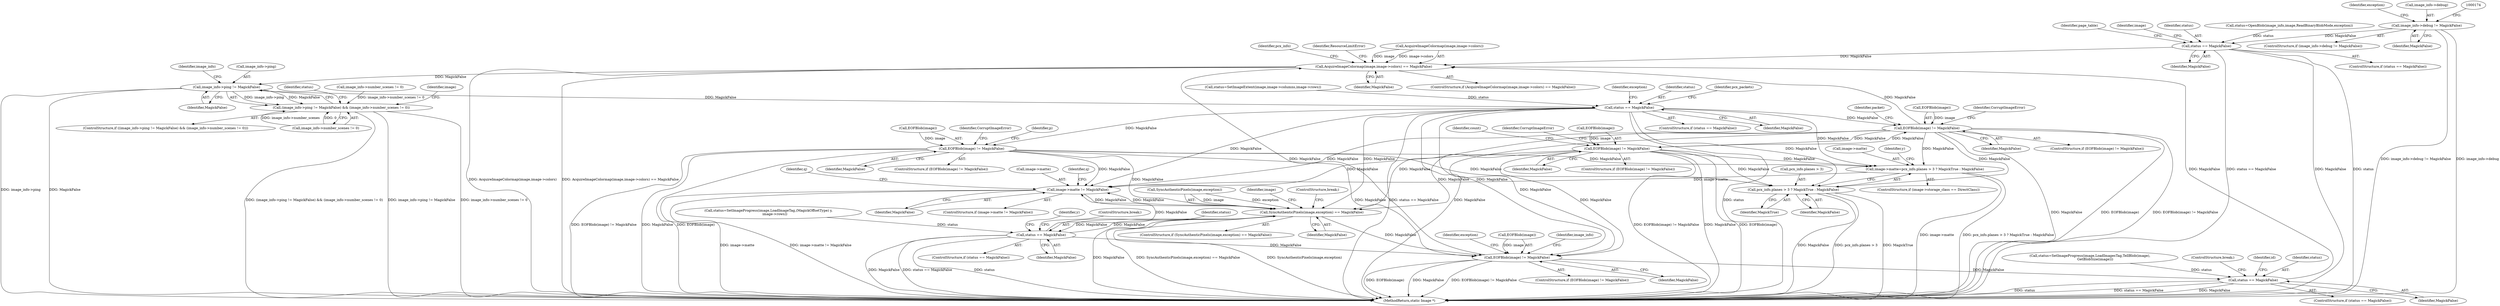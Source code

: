 digraph "0_ImageMagick_f6e9d0d9955e85bdd7540b251cd50d598dacc5e6_44@pointer" {
"1000168" [label="(Call,image_info->debug != MagickFalse)"];
"1000206" [label="(Call,status == MagickFalse)"];
"1000608" [label="(Call,AcquireImageColormap(image,image->colors) == MagickFalse)"];
"1000715" [label="(Call,image_info->ping != MagickFalse)"];
"1000714" [label="(Call,(image_info->ping != MagickFalse) && (image_info->number_scenes != 0))"];
"1000751" [label="(Call,status == MagickFalse)"];
"1000895" [label="(Call,EOFBlob(image) != MagickFalse)"];
"1000990" [label="(Call,image->matte=pcx_info.planes > 3 ? MagickTrue : MagickFalse)"];
"1001710" [label="(Call,image->matte != MagickFalse)"];
"1001724" [label="(Call,SyncAuthenticPixels(image,exception) == MagickFalse)"];
"1001751" [label="(Call,status == MagickFalse)"];
"1001776" [label="(Call,EOFBlob(image) != MagickFalse)"];
"1001894" [label="(Call,status == MagickFalse)"];
"1000994" [label="(Call,pcx_info.planes > 3 ? MagickTrue : MagickFalse)"];
"1000922" [label="(Call,EOFBlob(image) != MagickFalse)"];
"1000958" [label="(Call,EOFBlob(image) != MagickFalse)"];
"1000219" [label="(Identifier,page_table)"];
"1001725" [label="(Call,SyncAuthenticPixels(image,exception))"];
"1001739" [label="(Call,status=SetImageProgress(image,LoadImageTag,(MagickOffsetType) y,\n            image->rows))"];
"1001884" [label="(Call,status=SetImageProgress(image,LoadImagesTag,TellBlob(image),\n          GetBlobSize(image)))"];
"1001896" [label="(Identifier,MagickFalse)"];
"1001897" [label="(ControlStructure,break;)"];
"1001894" [label="(Call,status == MagickFalse)"];
"1000923" [label="(Call,EOFBlob(image))"];
"1001710" [label="(Call,image->matte != MagickFalse)"];
"1000750" [label="(ControlStructure,if (status == MagickFalse))"];
"1000963" [label="(Identifier,CorruptImageError)"];
"1000994" [label="(Call,pcx_info.planes > 3 ? MagickTrue : MagickFalse)"];
"1001191" [label="(Identifier,y)"];
"1000614" [label="(Identifier,MagickFalse)"];
"1000898" [label="(Identifier,MagickFalse)"];
"1000172" [label="(Identifier,MagickFalse)"];
"1001733" [label="(Identifier,image)"];
"1000756" [label="(Identifier,exception)"];
"1001754" [label="(ControlStructure,break;)"];
"1000716" [label="(Call,image_info->ping)"];
"1001723" [label="(ControlStructure,if (SyncAuthenticPixels(image,exception) == MagickFalse))"];
"1001893" [label="(ControlStructure,if (status == MagickFalse))"];
"1001782" [label="(Identifier,exception)"];
"1000991" [label="(Call,image->matte)"];
"1000959" [label="(Call,EOFBlob(image))"];
"1000961" [label="(Identifier,MagickFalse)"];
"1000895" [label="(Call,EOFBlob(image) != MagickFalse)"];
"1001777" [label="(Call,EOFBlob(image))"];
"1000328" [label="(Identifier,id)"];
"1000925" [label="(Identifier,MagickFalse)"];
"1001724" [label="(Call,SyncAuthenticPixels(image,exception) == MagickFalse)"];
"1000719" [label="(Identifier,MagickFalse)"];
"1000211" [label="(Identifier,image)"];
"1001000" [label="(Identifier,MagickTrue)"];
"1000167" [label="(ControlStructure,if (image_info->debug != MagickFalse))"];
"1000205" [label="(ControlStructure,if (status == MagickFalse))"];
"1000714" [label="(Call,(image_info->ping != MagickFalse) && (image_info->number_scenes != 0))"];
"1000958" [label="(Call,EOFBlob(image) != MagickFalse)"];
"1001722" [label="(Identifier,q)"];
"1001714" [label="(Identifier,MagickFalse)"];
"1000184" [label="(Identifier,exception)"];
"1000722" [label="(Identifier,image_info)"];
"1000752" [label="(Identifier,status)"];
"1000715" [label="(Call,image_info->ping != MagickFalse)"];
"1000207" [label="(Identifier,status)"];
"1000905" [label="(Identifier,p)"];
"1001775" [label="(ControlStructure,if (EOFBlob(image) != MagickFalse))"];
"1000921" [label="(ControlStructure,if (EOFBlob(image) != MagickFalse))"];
"1001711" [label="(Call,image->matte)"];
"1000608" [label="(Call,AcquireImageColormap(image,image->colors) == MagickFalse)"];
"1000753" [label="(Identifier,MagickFalse)"];
"1000609" [label="(Call,AcquireImageColormap(image,image->colors))"];
"1001001" [label="(Identifier,MagickFalse)"];
"1000622" [label="(Identifier,pcx_info)"];
"1000741" [label="(Identifier,status)"];
"1000957" [label="(ControlStructure,if (EOFBlob(image) != MagickFalse))"];
"1000169" [label="(Call,image_info->debug)"];
"1001779" [label="(Identifier,MagickFalse)"];
"1000168" [label="(Call,image_info->debug != MagickFalse)"];
"1000713" [label="(ControlStructure,if ((image_info->ping != MagickFalse) && (image_info->number_scenes != 0)))"];
"1001790" [label="(Call,image_info->number_scenes != 0)"];
"1000922" [label="(Call,EOFBlob(image) != MagickFalse)"];
"1000206" [label="(Call,status == MagickFalse)"];
"1001709" [label="(ControlStructure,if (image->matte != MagickFalse))"];
"1001750" [label="(ControlStructure,if (status == MagickFalse))"];
"1001752" [label="(Identifier,status)"];
"1000927" [label="(Identifier,CorruptImageError)"];
"1000932" [label="(Identifier,packet)"];
"1000896" [label="(Call,EOFBlob(image))"];
"1001917" [label="(MethodReturn,static Image *)"];
"1001729" [label="(ControlStructure,break;)"];
"1000728" [label="(Identifier,image)"];
"1000900" [label="(Identifier,CorruptImageError)"];
"1001895" [label="(Identifier,status)"];
"1000995" [label="(Call,pcx_info.planes > 3)"];
"1001716" [label="(Identifier,q)"];
"1000198" [label="(Call,status=OpenBlob(image_info,image,ReadBinaryBlobMode,exception))"];
"1000765" [label="(Identifier,pcx_packets)"];
"1000607" [label="(ControlStructure,if (AcquireImageColormap(image,image->colors) == MagickFalse))"];
"1000894" [label="(ControlStructure,if (EOFBlob(image) != MagickFalse))"];
"1000984" [label="(ControlStructure,if (image->storage_class == DirectClass))"];
"1001751" [label="(Call,status == MagickFalse)"];
"1000720" [label="(Call,image_info->number_scenes != 0)"];
"1000967" [label="(Identifier,count)"];
"1000751" [label="(Call,status == MagickFalse)"];
"1000616" [label="(Identifier,ResourceLimitError)"];
"1000990" [label="(Call,image->matte=pcx_info.planes > 3 ? MagickTrue : MagickFalse)"];
"1001728" [label="(Identifier,MagickFalse)"];
"1001792" [label="(Identifier,image_info)"];
"1001753" [label="(Identifier,MagickFalse)"];
"1001776" [label="(Call,EOFBlob(image) != MagickFalse)"];
"1000208" [label="(Identifier,MagickFalse)"];
"1001181" [label="(Identifier,y)"];
"1000740" [label="(Call,status=SetImageExtent(image,image->columns,image->rows))"];
"1000168" -> "1000167"  [label="AST: "];
"1000168" -> "1000172"  [label="CFG: "];
"1000169" -> "1000168"  [label="AST: "];
"1000172" -> "1000168"  [label="AST: "];
"1000174" -> "1000168"  [label="CFG: "];
"1000184" -> "1000168"  [label="CFG: "];
"1000168" -> "1001917"  [label="DDG: image_info->debug != MagickFalse"];
"1000168" -> "1001917"  [label="DDG: image_info->debug"];
"1000168" -> "1000206"  [label="DDG: MagickFalse"];
"1000206" -> "1000205"  [label="AST: "];
"1000206" -> "1000208"  [label="CFG: "];
"1000207" -> "1000206"  [label="AST: "];
"1000208" -> "1000206"  [label="AST: "];
"1000211" -> "1000206"  [label="CFG: "];
"1000219" -> "1000206"  [label="CFG: "];
"1000206" -> "1001917"  [label="DDG: status == MagickFalse"];
"1000206" -> "1001917"  [label="DDG: MagickFalse"];
"1000206" -> "1001917"  [label="DDG: status"];
"1000198" -> "1000206"  [label="DDG: status"];
"1000206" -> "1000608"  [label="DDG: MagickFalse"];
"1000608" -> "1000607"  [label="AST: "];
"1000608" -> "1000614"  [label="CFG: "];
"1000609" -> "1000608"  [label="AST: "];
"1000614" -> "1000608"  [label="AST: "];
"1000616" -> "1000608"  [label="CFG: "];
"1000622" -> "1000608"  [label="CFG: "];
"1000608" -> "1001917"  [label="DDG: AcquireImageColormap(image,image->colors) == MagickFalse"];
"1000608" -> "1001917"  [label="DDG: AcquireImageColormap(image,image->colors)"];
"1000609" -> "1000608"  [label="DDG: image"];
"1000609" -> "1000608"  [label="DDG: image->colors"];
"1001894" -> "1000608"  [label="DDG: MagickFalse"];
"1000922" -> "1000608"  [label="DDG: MagickFalse"];
"1001776" -> "1000608"  [label="DDG: MagickFalse"];
"1000608" -> "1000715"  [label="DDG: MagickFalse"];
"1000715" -> "1000714"  [label="AST: "];
"1000715" -> "1000719"  [label="CFG: "];
"1000716" -> "1000715"  [label="AST: "];
"1000719" -> "1000715"  [label="AST: "];
"1000722" -> "1000715"  [label="CFG: "];
"1000714" -> "1000715"  [label="CFG: "];
"1000715" -> "1001917"  [label="DDG: image_info->ping"];
"1000715" -> "1001917"  [label="DDG: MagickFalse"];
"1000715" -> "1000714"  [label="DDG: image_info->ping"];
"1000715" -> "1000714"  [label="DDG: MagickFalse"];
"1000715" -> "1000751"  [label="DDG: MagickFalse"];
"1000714" -> "1000713"  [label="AST: "];
"1000714" -> "1000720"  [label="CFG: "];
"1000720" -> "1000714"  [label="AST: "];
"1000728" -> "1000714"  [label="CFG: "];
"1000741" -> "1000714"  [label="CFG: "];
"1000714" -> "1001917"  [label="DDG: (image_info->ping != MagickFalse) && (image_info->number_scenes != 0)"];
"1000714" -> "1001917"  [label="DDG: image_info->ping != MagickFalse"];
"1000714" -> "1001917"  [label="DDG: image_info->number_scenes != 0"];
"1000720" -> "1000714"  [label="DDG: image_info->number_scenes"];
"1000720" -> "1000714"  [label="DDG: 0"];
"1001790" -> "1000714"  [label="DDG: image_info->number_scenes != 0"];
"1000751" -> "1000750"  [label="AST: "];
"1000751" -> "1000753"  [label="CFG: "];
"1000752" -> "1000751"  [label="AST: "];
"1000753" -> "1000751"  [label="AST: "];
"1000756" -> "1000751"  [label="CFG: "];
"1000765" -> "1000751"  [label="CFG: "];
"1000751" -> "1001917"  [label="DDG: status == MagickFalse"];
"1000751" -> "1001917"  [label="DDG: MagickFalse"];
"1000751" -> "1001917"  [label="DDG: status"];
"1000740" -> "1000751"  [label="DDG: status"];
"1000751" -> "1000895"  [label="DDG: MagickFalse"];
"1000751" -> "1000922"  [label="DDG: MagickFalse"];
"1000751" -> "1000990"  [label="DDG: MagickFalse"];
"1000751" -> "1000994"  [label="DDG: MagickFalse"];
"1000751" -> "1001710"  [label="DDG: MagickFalse"];
"1000751" -> "1001724"  [label="DDG: MagickFalse"];
"1000751" -> "1001776"  [label="DDG: MagickFalse"];
"1000895" -> "1000894"  [label="AST: "];
"1000895" -> "1000898"  [label="CFG: "];
"1000896" -> "1000895"  [label="AST: "];
"1000898" -> "1000895"  [label="AST: "];
"1000900" -> "1000895"  [label="CFG: "];
"1000905" -> "1000895"  [label="CFG: "];
"1000895" -> "1001917"  [label="DDG: EOFBlob(image) != MagickFalse"];
"1000895" -> "1001917"  [label="DDG: MagickFalse"];
"1000895" -> "1001917"  [label="DDG: EOFBlob(image)"];
"1000896" -> "1000895"  [label="DDG: image"];
"1000895" -> "1000990"  [label="DDG: MagickFalse"];
"1000895" -> "1000994"  [label="DDG: MagickFalse"];
"1000895" -> "1001710"  [label="DDG: MagickFalse"];
"1000895" -> "1001724"  [label="DDG: MagickFalse"];
"1000895" -> "1001776"  [label="DDG: MagickFalse"];
"1000990" -> "1000984"  [label="AST: "];
"1000990" -> "1000994"  [label="CFG: "];
"1000991" -> "1000990"  [label="AST: "];
"1000994" -> "1000990"  [label="AST: "];
"1001181" -> "1000990"  [label="CFG: "];
"1000990" -> "1001917"  [label="DDG: image->matte"];
"1000990" -> "1001917"  [label="DDG: pcx_info.planes > 3 ? MagickTrue : MagickFalse"];
"1000922" -> "1000990"  [label="DDG: MagickFalse"];
"1000958" -> "1000990"  [label="DDG: MagickFalse"];
"1000990" -> "1001710"  [label="DDG: image->matte"];
"1001710" -> "1001709"  [label="AST: "];
"1001710" -> "1001714"  [label="CFG: "];
"1001711" -> "1001710"  [label="AST: "];
"1001714" -> "1001710"  [label="AST: "];
"1001716" -> "1001710"  [label="CFG: "];
"1001722" -> "1001710"  [label="CFG: "];
"1001710" -> "1001917"  [label="DDG: image->matte"];
"1001710" -> "1001917"  [label="DDG: image->matte != MagickFalse"];
"1000922" -> "1001710"  [label="DDG: MagickFalse"];
"1001724" -> "1001710"  [label="DDG: MagickFalse"];
"1001751" -> "1001710"  [label="DDG: MagickFalse"];
"1000958" -> "1001710"  [label="DDG: MagickFalse"];
"1001710" -> "1001724"  [label="DDG: MagickFalse"];
"1001724" -> "1001723"  [label="AST: "];
"1001724" -> "1001728"  [label="CFG: "];
"1001725" -> "1001724"  [label="AST: "];
"1001728" -> "1001724"  [label="AST: "];
"1001729" -> "1001724"  [label="CFG: "];
"1001733" -> "1001724"  [label="CFG: "];
"1001724" -> "1001917"  [label="DDG: SyncAuthenticPixels(image,exception) == MagickFalse"];
"1001724" -> "1001917"  [label="DDG: SyncAuthenticPixels(image,exception)"];
"1001724" -> "1001917"  [label="DDG: MagickFalse"];
"1001725" -> "1001724"  [label="DDG: image"];
"1001725" -> "1001724"  [label="DDG: exception"];
"1000922" -> "1001724"  [label="DDG: MagickFalse"];
"1001751" -> "1001724"  [label="DDG: MagickFalse"];
"1000958" -> "1001724"  [label="DDG: MagickFalse"];
"1001724" -> "1001751"  [label="DDG: MagickFalse"];
"1001724" -> "1001776"  [label="DDG: MagickFalse"];
"1001751" -> "1001750"  [label="AST: "];
"1001751" -> "1001753"  [label="CFG: "];
"1001752" -> "1001751"  [label="AST: "];
"1001753" -> "1001751"  [label="AST: "];
"1001754" -> "1001751"  [label="CFG: "];
"1001191" -> "1001751"  [label="CFG: "];
"1001751" -> "1001917"  [label="DDG: status == MagickFalse"];
"1001751" -> "1001917"  [label="DDG: status"];
"1001751" -> "1001917"  [label="DDG: MagickFalse"];
"1001739" -> "1001751"  [label="DDG: status"];
"1001751" -> "1001776"  [label="DDG: MagickFalse"];
"1001776" -> "1001775"  [label="AST: "];
"1001776" -> "1001779"  [label="CFG: "];
"1001777" -> "1001776"  [label="AST: "];
"1001779" -> "1001776"  [label="AST: "];
"1001782" -> "1001776"  [label="CFG: "];
"1001792" -> "1001776"  [label="CFG: "];
"1001776" -> "1001917"  [label="DDG: EOFBlob(image)"];
"1001776" -> "1001917"  [label="DDG: MagickFalse"];
"1001776" -> "1001917"  [label="DDG: EOFBlob(image) != MagickFalse"];
"1001777" -> "1001776"  [label="DDG: image"];
"1000922" -> "1001776"  [label="DDG: MagickFalse"];
"1000958" -> "1001776"  [label="DDG: MagickFalse"];
"1001776" -> "1001894"  [label="DDG: MagickFalse"];
"1001894" -> "1001893"  [label="AST: "];
"1001894" -> "1001896"  [label="CFG: "];
"1001895" -> "1001894"  [label="AST: "];
"1001896" -> "1001894"  [label="AST: "];
"1001897" -> "1001894"  [label="CFG: "];
"1000328" -> "1001894"  [label="CFG: "];
"1001894" -> "1001917"  [label="DDG: status == MagickFalse"];
"1001894" -> "1001917"  [label="DDG: MagickFalse"];
"1001894" -> "1001917"  [label="DDG: status"];
"1001884" -> "1001894"  [label="DDG: status"];
"1000994" -> "1001000"  [label="CFG: "];
"1000994" -> "1001001"  [label="CFG: "];
"1000995" -> "1000994"  [label="AST: "];
"1001000" -> "1000994"  [label="AST: "];
"1001001" -> "1000994"  [label="AST: "];
"1000994" -> "1001917"  [label="DDG: MagickFalse"];
"1000994" -> "1001917"  [label="DDG: pcx_info.planes > 3"];
"1000994" -> "1001917"  [label="DDG: MagickTrue"];
"1000922" -> "1000994"  [label="DDG: MagickFalse"];
"1000958" -> "1000994"  [label="DDG: MagickFalse"];
"1000922" -> "1000921"  [label="AST: "];
"1000922" -> "1000925"  [label="CFG: "];
"1000923" -> "1000922"  [label="AST: "];
"1000925" -> "1000922"  [label="AST: "];
"1000927" -> "1000922"  [label="CFG: "];
"1000932" -> "1000922"  [label="CFG: "];
"1000922" -> "1001917"  [label="DDG: MagickFalse"];
"1000922" -> "1001917"  [label="DDG: EOFBlob(image)"];
"1000922" -> "1001917"  [label="DDG: EOFBlob(image) != MagickFalse"];
"1000923" -> "1000922"  [label="DDG: image"];
"1000958" -> "1000922"  [label="DDG: MagickFalse"];
"1000922" -> "1000958"  [label="DDG: MagickFalse"];
"1000958" -> "1000957"  [label="AST: "];
"1000958" -> "1000961"  [label="CFG: "];
"1000959" -> "1000958"  [label="AST: "];
"1000961" -> "1000958"  [label="AST: "];
"1000963" -> "1000958"  [label="CFG: "];
"1000967" -> "1000958"  [label="CFG: "];
"1000958" -> "1001917"  [label="DDG: EOFBlob(image) != MagickFalse"];
"1000958" -> "1001917"  [label="DDG: MagickFalse"];
"1000958" -> "1001917"  [label="DDG: EOFBlob(image)"];
"1000959" -> "1000958"  [label="DDG: image"];
}
